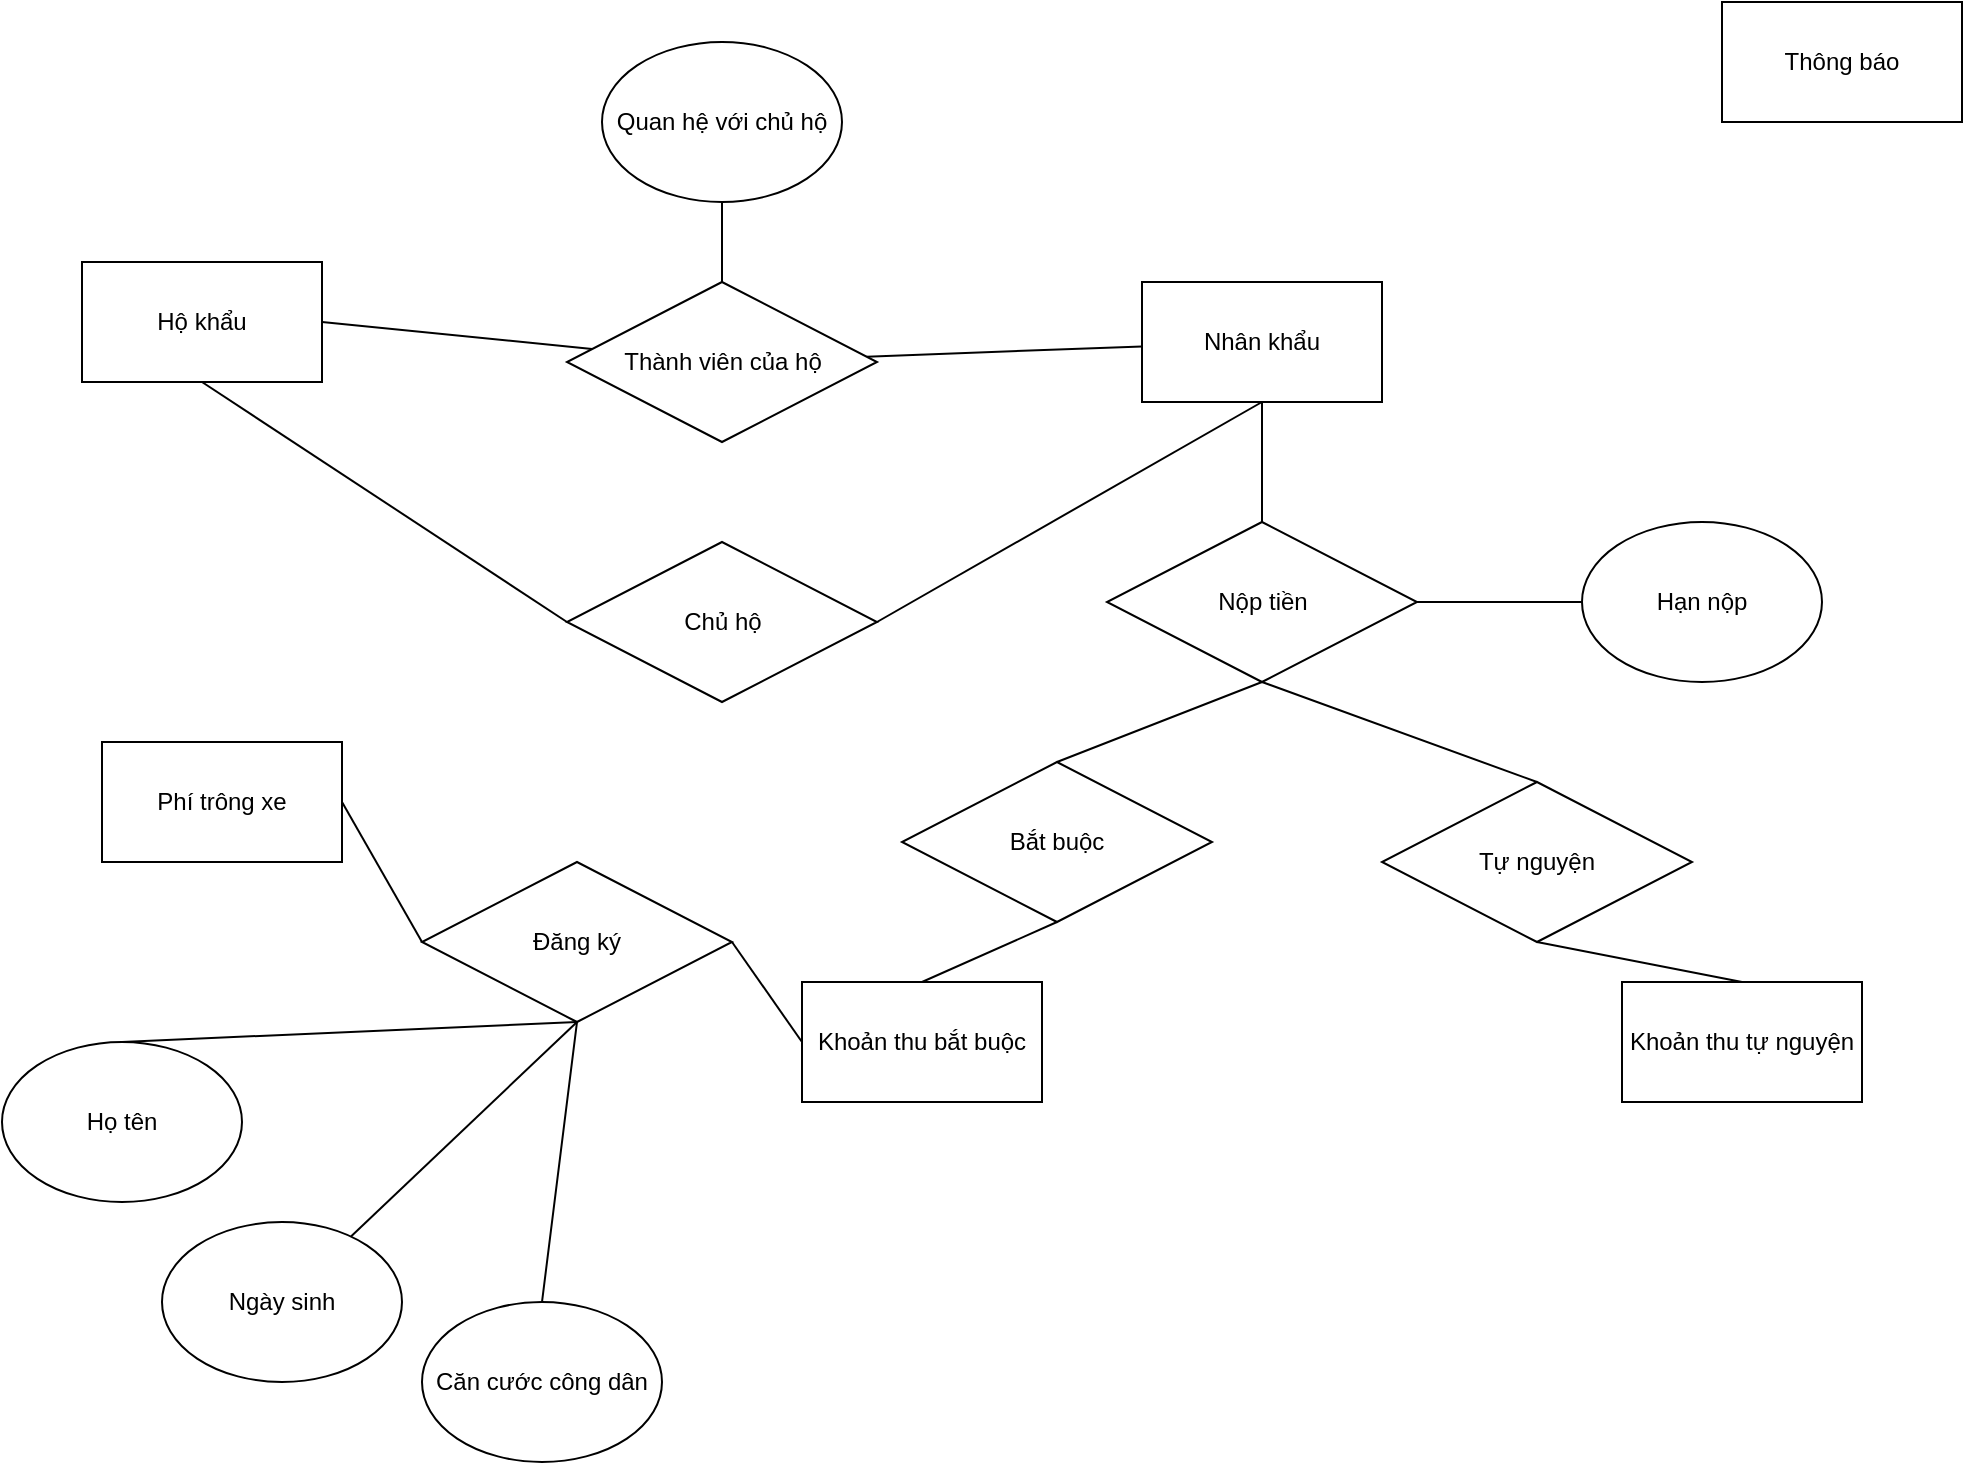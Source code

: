 <mxfile version="25.0.3">
  <diagram name="Trang-1" id="g0CzSQB-_3eGBy-AfXGg">
    <mxGraphModel dx="1235" dy="669" grid="1" gridSize="10" guides="1" tooltips="1" connect="1" arrows="1" fold="1" page="1" pageScale="1" pageWidth="827" pageHeight="1169" math="0" shadow="0">
      <root>
        <mxCell id="0" />
        <mxCell id="1" parent="0" />
        <mxCell id="qePT4DMza2AUBYwKz2Ps-19" style="rounded=0;orthogonalLoop=1;jettySize=auto;html=1;exitX=0.5;exitY=0;exitDx=0;exitDy=0;entryX=0.5;entryY=1;entryDx=0;entryDy=0;endArrow=none;endFill=0;" edge="1" parent="1" source="qePT4DMza2AUBYwKz2Ps-1" target="qePT4DMza2AUBYwKz2Ps-17">
          <mxGeometry relative="1" as="geometry" />
        </mxCell>
        <mxCell id="qePT4DMza2AUBYwKz2Ps-1" value="Khoản thu bắt buộc" style="rounded=0;whiteSpace=wrap;html=1;" vertex="1" parent="1">
          <mxGeometry x="500" y="540" width="120" height="60" as="geometry" />
        </mxCell>
        <mxCell id="qePT4DMza2AUBYwKz2Ps-21" style="rounded=0;orthogonalLoop=1;jettySize=auto;html=1;exitX=0.5;exitY=0;exitDx=0;exitDy=0;entryX=0.5;entryY=1;entryDx=0;entryDy=0;endArrow=none;endFill=0;" edge="1" parent="1" source="qePT4DMza2AUBYwKz2Ps-2" target="qePT4DMza2AUBYwKz2Ps-18">
          <mxGeometry relative="1" as="geometry" />
        </mxCell>
        <mxCell id="qePT4DMza2AUBYwKz2Ps-2" value="Khoản thu tự nguyện" style="rounded=0;whiteSpace=wrap;html=1;" vertex="1" parent="1">
          <mxGeometry x="910" y="540" width="120" height="60" as="geometry" />
        </mxCell>
        <mxCell id="qePT4DMza2AUBYwKz2Ps-16" style="rounded=0;orthogonalLoop=1;jettySize=auto;html=1;exitX=0.5;exitY=1;exitDx=0;exitDy=0;entryX=0.5;entryY=0;entryDx=0;entryDy=0;endArrow=none;endFill=0;" edge="1" parent="1" source="qePT4DMza2AUBYwKz2Ps-3" target="qePT4DMza2AUBYwKz2Ps-12">
          <mxGeometry relative="1" as="geometry" />
        </mxCell>
        <mxCell id="qePT4DMza2AUBYwKz2Ps-3" value="Nhân khẩu" style="rounded=0;whiteSpace=wrap;html=1;" vertex="1" parent="1">
          <mxGeometry x="670" y="190" width="120" height="60" as="geometry" />
        </mxCell>
        <mxCell id="qePT4DMza2AUBYwKz2Ps-14" style="rounded=0;orthogonalLoop=1;jettySize=auto;html=1;exitX=0.5;exitY=1;exitDx=0;exitDy=0;entryX=0;entryY=0.5;entryDx=0;entryDy=0;endArrow=none;endFill=0;" edge="1" parent="1" source="qePT4DMza2AUBYwKz2Ps-4" target="qePT4DMza2AUBYwKz2Ps-13">
          <mxGeometry relative="1" as="geometry" />
        </mxCell>
        <mxCell id="qePT4DMza2AUBYwKz2Ps-4" value="Hộ khẩu" style="rounded=0;whiteSpace=wrap;html=1;" vertex="1" parent="1">
          <mxGeometry x="140" y="180" width="120" height="60" as="geometry" />
        </mxCell>
        <mxCell id="qePT4DMza2AUBYwKz2Ps-5" value="Thông báo" style="rounded=0;whiteSpace=wrap;html=1;" vertex="1" parent="1">
          <mxGeometry x="960" y="50" width="120" height="60" as="geometry" />
        </mxCell>
        <mxCell id="qePT4DMza2AUBYwKz2Ps-25" style="rounded=0;orthogonalLoop=1;jettySize=auto;html=1;exitX=1;exitY=0.5;exitDx=0;exitDy=0;entryX=0;entryY=0.5;entryDx=0;entryDy=0;endArrow=none;endFill=0;" edge="1" parent="1" source="qePT4DMza2AUBYwKz2Ps-6" target="qePT4DMza2AUBYwKz2Ps-24">
          <mxGeometry relative="1" as="geometry" />
        </mxCell>
        <mxCell id="qePT4DMza2AUBYwKz2Ps-6" value="Phí trông xe" style="rounded=0;whiteSpace=wrap;html=1;" vertex="1" parent="1">
          <mxGeometry x="150" y="420" width="120" height="60" as="geometry" />
        </mxCell>
        <mxCell id="qePT4DMza2AUBYwKz2Ps-11" style="rounded=0;orthogonalLoop=1;jettySize=auto;html=1;entryX=0.5;entryY=0;entryDx=0;entryDy=0;endArrow=none;endFill=0;" edge="1" parent="1" source="qePT4DMza2AUBYwKz2Ps-7" target="qePT4DMza2AUBYwKz2Ps-8">
          <mxGeometry relative="1" as="geometry" />
        </mxCell>
        <mxCell id="qePT4DMza2AUBYwKz2Ps-7" value="Quan hệ với chủ hộ" style="ellipse;whiteSpace=wrap;html=1;" vertex="1" parent="1">
          <mxGeometry x="400" y="70" width="120" height="80" as="geometry" />
        </mxCell>
        <mxCell id="qePT4DMza2AUBYwKz2Ps-9" style="rounded=0;orthogonalLoop=1;jettySize=auto;html=1;entryX=1;entryY=0.5;entryDx=0;entryDy=0;endArrow=none;endFill=0;" edge="1" parent="1" source="qePT4DMza2AUBYwKz2Ps-8" target="qePT4DMza2AUBYwKz2Ps-4">
          <mxGeometry relative="1" as="geometry" />
        </mxCell>
        <mxCell id="qePT4DMza2AUBYwKz2Ps-10" style="rounded=0;orthogonalLoop=1;jettySize=auto;html=1;endArrow=none;endFill=0;" edge="1" parent="1" source="qePT4DMza2AUBYwKz2Ps-8" target="qePT4DMza2AUBYwKz2Ps-3">
          <mxGeometry relative="1" as="geometry" />
        </mxCell>
        <mxCell id="qePT4DMza2AUBYwKz2Ps-8" value="Thành viên của hộ" style="rhombus;whiteSpace=wrap;html=1;" vertex="1" parent="1">
          <mxGeometry x="382.5" y="190" width="155" height="80" as="geometry" />
        </mxCell>
        <mxCell id="qePT4DMza2AUBYwKz2Ps-34" style="rounded=0;orthogonalLoop=1;jettySize=auto;html=1;exitX=1;exitY=0.5;exitDx=0;exitDy=0;entryX=0;entryY=0.5;entryDx=0;entryDy=0;endArrow=none;endFill=0;" edge="1" parent="1" source="qePT4DMza2AUBYwKz2Ps-12" target="qePT4DMza2AUBYwKz2Ps-33">
          <mxGeometry relative="1" as="geometry" />
        </mxCell>
        <mxCell id="qePT4DMza2AUBYwKz2Ps-12" value="Nộp tiền" style="rhombus;whiteSpace=wrap;html=1;" vertex="1" parent="1">
          <mxGeometry x="652.5" y="310" width="155" height="80" as="geometry" />
        </mxCell>
        <mxCell id="qePT4DMza2AUBYwKz2Ps-15" style="rounded=0;orthogonalLoop=1;jettySize=auto;html=1;exitX=1;exitY=0.5;exitDx=0;exitDy=0;entryX=0.5;entryY=1;entryDx=0;entryDy=0;endArrow=none;endFill=0;" edge="1" parent="1" source="qePT4DMza2AUBYwKz2Ps-13" target="qePT4DMza2AUBYwKz2Ps-3">
          <mxGeometry relative="1" as="geometry" />
        </mxCell>
        <mxCell id="qePT4DMza2AUBYwKz2Ps-13" value="Chủ hộ" style="rhombus;whiteSpace=wrap;html=1;" vertex="1" parent="1">
          <mxGeometry x="382.5" y="320" width="155" height="80" as="geometry" />
        </mxCell>
        <mxCell id="qePT4DMza2AUBYwKz2Ps-20" style="rounded=0;orthogonalLoop=1;jettySize=auto;html=1;exitX=0.5;exitY=0;exitDx=0;exitDy=0;entryX=0.5;entryY=1;entryDx=0;entryDy=0;endArrow=none;endFill=0;" edge="1" parent="1" source="qePT4DMza2AUBYwKz2Ps-17" target="qePT4DMza2AUBYwKz2Ps-12">
          <mxGeometry relative="1" as="geometry" />
        </mxCell>
        <mxCell id="qePT4DMza2AUBYwKz2Ps-17" value="Bắt buộc" style="rhombus;whiteSpace=wrap;html=1;" vertex="1" parent="1">
          <mxGeometry x="550" y="430" width="155" height="80" as="geometry" />
        </mxCell>
        <mxCell id="qePT4DMza2AUBYwKz2Ps-22" style="rounded=0;orthogonalLoop=1;jettySize=auto;html=1;exitX=0.5;exitY=0;exitDx=0;exitDy=0;entryX=0.5;entryY=1;entryDx=0;entryDy=0;endArrow=none;endFill=0;" edge="1" parent="1" source="qePT4DMza2AUBYwKz2Ps-18" target="qePT4DMza2AUBYwKz2Ps-12">
          <mxGeometry relative="1" as="geometry" />
        </mxCell>
        <mxCell id="qePT4DMza2AUBYwKz2Ps-18" value="Tự nguyện" style="rhombus;whiteSpace=wrap;html=1;" vertex="1" parent="1">
          <mxGeometry x="790" y="440" width="155" height="80" as="geometry" />
        </mxCell>
        <mxCell id="qePT4DMza2AUBYwKz2Ps-26" style="rounded=0;orthogonalLoop=1;jettySize=auto;html=1;exitX=1;exitY=0.5;exitDx=0;exitDy=0;entryX=0;entryY=0.5;entryDx=0;entryDy=0;endArrow=none;endFill=0;" edge="1" parent="1" source="qePT4DMza2AUBYwKz2Ps-24" target="qePT4DMza2AUBYwKz2Ps-1">
          <mxGeometry relative="1" as="geometry" />
        </mxCell>
        <mxCell id="qePT4DMza2AUBYwKz2Ps-30" style="rounded=0;orthogonalLoop=1;jettySize=auto;html=1;exitX=0.5;exitY=1;exitDx=0;exitDy=0;entryX=0.5;entryY=0;entryDx=0;entryDy=0;endArrow=none;endFill=0;" edge="1" parent="1" source="qePT4DMza2AUBYwKz2Ps-24" target="qePT4DMza2AUBYwKz2Ps-27">
          <mxGeometry relative="1" as="geometry" />
        </mxCell>
        <mxCell id="qePT4DMza2AUBYwKz2Ps-31" style="rounded=0;orthogonalLoop=1;jettySize=auto;html=1;exitX=0.5;exitY=1;exitDx=0;exitDy=0;endArrow=none;endFill=0;" edge="1" parent="1" source="qePT4DMza2AUBYwKz2Ps-24" target="qePT4DMza2AUBYwKz2Ps-28">
          <mxGeometry relative="1" as="geometry" />
        </mxCell>
        <mxCell id="qePT4DMza2AUBYwKz2Ps-32" style="rounded=0;orthogonalLoop=1;jettySize=auto;html=1;exitX=0.5;exitY=1;exitDx=0;exitDy=0;entryX=0.5;entryY=0;entryDx=0;entryDy=0;endArrow=none;endFill=0;" edge="1" parent="1" source="qePT4DMza2AUBYwKz2Ps-24" target="qePT4DMza2AUBYwKz2Ps-29">
          <mxGeometry relative="1" as="geometry" />
        </mxCell>
        <mxCell id="qePT4DMza2AUBYwKz2Ps-24" value="Đăng ký" style="rhombus;whiteSpace=wrap;html=1;" vertex="1" parent="1">
          <mxGeometry x="310" y="480" width="155" height="80" as="geometry" />
        </mxCell>
        <mxCell id="qePT4DMza2AUBYwKz2Ps-27" value="Họ tên" style="ellipse;whiteSpace=wrap;html=1;" vertex="1" parent="1">
          <mxGeometry x="100" y="570" width="120" height="80" as="geometry" />
        </mxCell>
        <mxCell id="qePT4DMza2AUBYwKz2Ps-28" value="Ngày sinh" style="ellipse;whiteSpace=wrap;html=1;" vertex="1" parent="1">
          <mxGeometry x="180" y="660" width="120" height="80" as="geometry" />
        </mxCell>
        <mxCell id="qePT4DMza2AUBYwKz2Ps-29" value="Căn cước công dân" style="ellipse;whiteSpace=wrap;html=1;" vertex="1" parent="1">
          <mxGeometry x="310" y="700" width="120" height="80" as="geometry" />
        </mxCell>
        <mxCell id="qePT4DMza2AUBYwKz2Ps-33" value="Hạn nộp" style="ellipse;whiteSpace=wrap;html=1;" vertex="1" parent="1">
          <mxGeometry x="890" y="310" width="120" height="80" as="geometry" />
        </mxCell>
      </root>
    </mxGraphModel>
  </diagram>
</mxfile>
